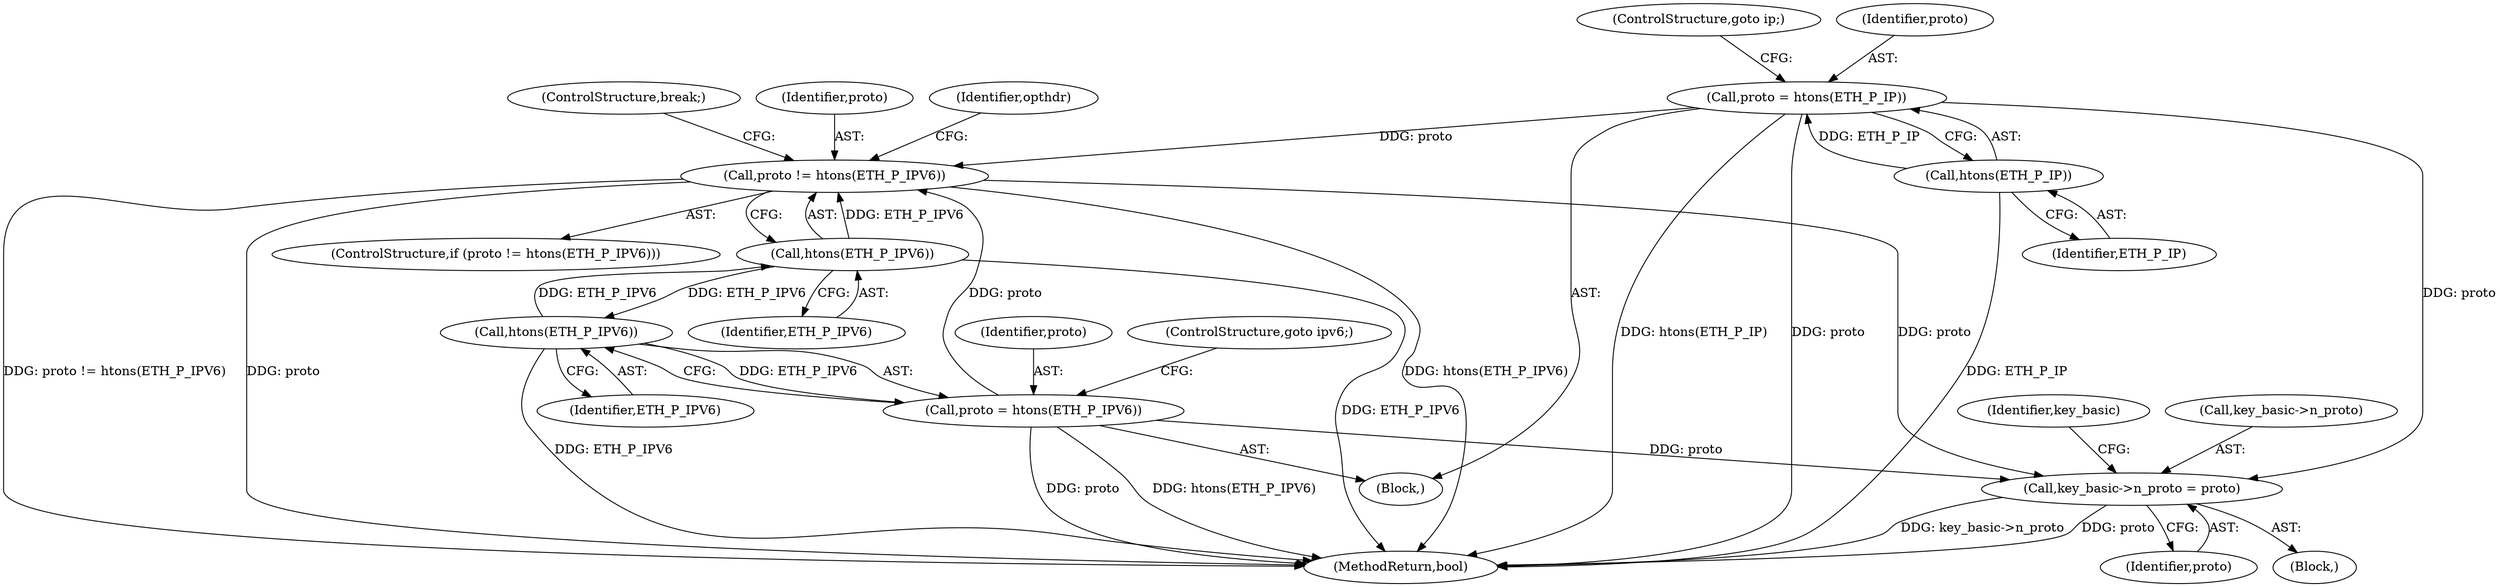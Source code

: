 digraph "0_linux_a6e544b0a88b53114bfa5a57e21b7be7a8dfc9d0@pointer" {
"1000772" [label="(Call,key_basic->n_proto = proto)"];
"1000753" [label="(Call,proto = htons(ETH_P_IP))"];
"1000755" [label="(Call,htons(ETH_P_IP))"];
"1000716" [label="(Call,proto != htons(ETH_P_IPV6))"];
"1000759" [label="(Call,proto = htons(ETH_P_IPV6))"];
"1000761" [label="(Call,htons(ETH_P_IPV6))"];
"1000718" [label="(Call,htons(ETH_P_IPV6))"];
"1000719" [label="(Identifier,ETH_P_IPV6)"];
"1000772" [label="(Call,key_basic->n_proto = proto)"];
"1000779" [label="(Identifier,key_basic)"];
"1000759" [label="(Call,proto = htons(ETH_P_IPV6))"];
"1000574" [label="(Block,)"];
"1000756" [label="(Identifier,ETH_P_IP)"];
"1000720" [label="(ControlStructure,break;)"];
"1000812" [label="(MethodReturn,bool)"];
"1000757" [label="(ControlStructure,goto ip;)"];
"1000112" [label="(Block,)"];
"1000717" [label="(Identifier,proto)"];
"1000763" [label="(ControlStructure,goto ipv6;)"];
"1000773" [label="(Call,key_basic->n_proto)"];
"1000716" [label="(Call,proto != htons(ETH_P_IPV6))"];
"1000718" [label="(Call,htons(ETH_P_IPV6))"];
"1000754" [label="(Identifier,proto)"];
"1000755" [label="(Call,htons(ETH_P_IP))"];
"1000760" [label="(Identifier,proto)"];
"1000753" [label="(Call,proto = htons(ETH_P_IP))"];
"1000722" [label="(Identifier,opthdr)"];
"1000715" [label="(ControlStructure,if (proto != htons(ETH_P_IPV6)))"];
"1000762" [label="(Identifier,ETH_P_IPV6)"];
"1000761" [label="(Call,htons(ETH_P_IPV6))"];
"1000776" [label="(Identifier,proto)"];
"1000772" -> "1000112"  [label="AST: "];
"1000772" -> "1000776"  [label="CFG: "];
"1000773" -> "1000772"  [label="AST: "];
"1000776" -> "1000772"  [label="AST: "];
"1000779" -> "1000772"  [label="CFG: "];
"1000772" -> "1000812"  [label="DDG: key_basic->n_proto"];
"1000772" -> "1000812"  [label="DDG: proto"];
"1000753" -> "1000772"  [label="DDG: proto"];
"1000716" -> "1000772"  [label="DDG: proto"];
"1000759" -> "1000772"  [label="DDG: proto"];
"1000753" -> "1000574"  [label="AST: "];
"1000753" -> "1000755"  [label="CFG: "];
"1000754" -> "1000753"  [label="AST: "];
"1000755" -> "1000753"  [label="AST: "];
"1000757" -> "1000753"  [label="CFG: "];
"1000753" -> "1000812"  [label="DDG: proto"];
"1000753" -> "1000812"  [label="DDG: htons(ETH_P_IP)"];
"1000753" -> "1000716"  [label="DDG: proto"];
"1000755" -> "1000753"  [label="DDG: ETH_P_IP"];
"1000755" -> "1000756"  [label="CFG: "];
"1000756" -> "1000755"  [label="AST: "];
"1000755" -> "1000812"  [label="DDG: ETH_P_IP"];
"1000716" -> "1000715"  [label="AST: "];
"1000716" -> "1000718"  [label="CFG: "];
"1000717" -> "1000716"  [label="AST: "];
"1000718" -> "1000716"  [label="AST: "];
"1000720" -> "1000716"  [label="CFG: "];
"1000722" -> "1000716"  [label="CFG: "];
"1000716" -> "1000812"  [label="DDG: proto != htons(ETH_P_IPV6)"];
"1000716" -> "1000812"  [label="DDG: proto"];
"1000716" -> "1000812"  [label="DDG: htons(ETH_P_IPV6)"];
"1000759" -> "1000716"  [label="DDG: proto"];
"1000718" -> "1000716"  [label="DDG: ETH_P_IPV6"];
"1000759" -> "1000574"  [label="AST: "];
"1000759" -> "1000761"  [label="CFG: "];
"1000760" -> "1000759"  [label="AST: "];
"1000761" -> "1000759"  [label="AST: "];
"1000763" -> "1000759"  [label="CFG: "];
"1000759" -> "1000812"  [label="DDG: proto"];
"1000759" -> "1000812"  [label="DDG: htons(ETH_P_IPV6)"];
"1000761" -> "1000759"  [label="DDG: ETH_P_IPV6"];
"1000761" -> "1000762"  [label="CFG: "];
"1000762" -> "1000761"  [label="AST: "];
"1000761" -> "1000812"  [label="DDG: ETH_P_IPV6"];
"1000761" -> "1000718"  [label="DDG: ETH_P_IPV6"];
"1000718" -> "1000761"  [label="DDG: ETH_P_IPV6"];
"1000718" -> "1000719"  [label="CFG: "];
"1000719" -> "1000718"  [label="AST: "];
"1000718" -> "1000812"  [label="DDG: ETH_P_IPV6"];
}
